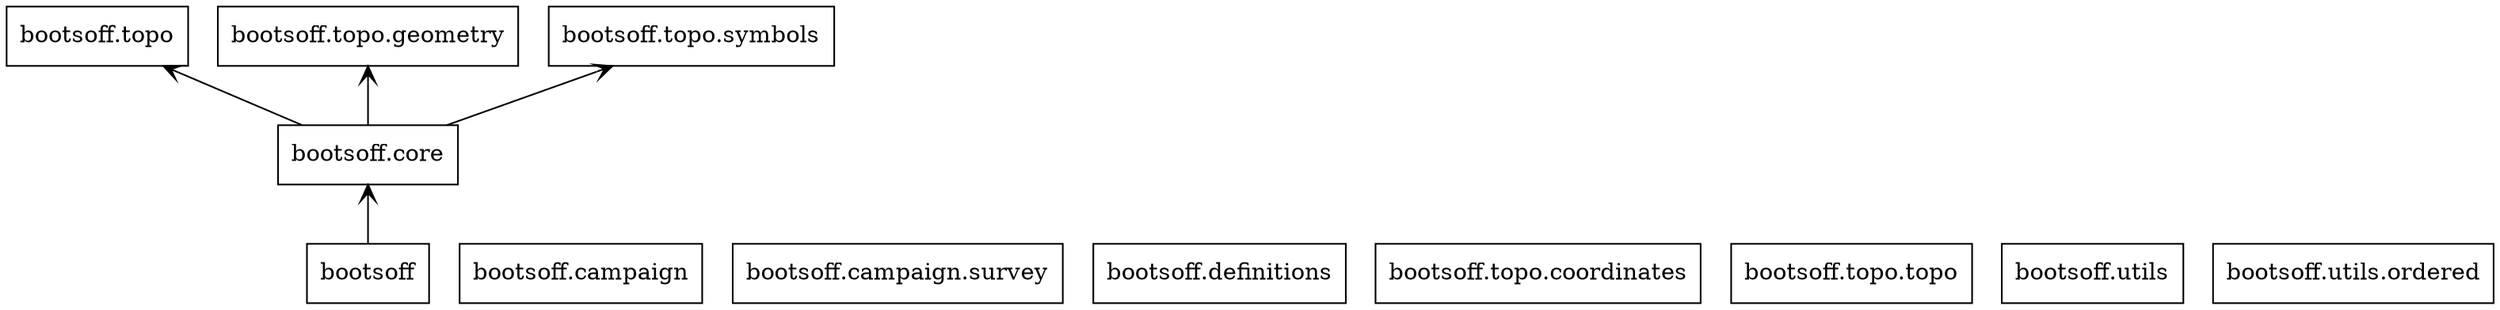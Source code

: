 digraph "packages_uml_bootsoff" {
charset="utf-8"
rankdir=BT
"0" [label="bootsoff", shape="box"];
"1" [label="bootsoff.campaign", shape="box"];
"2" [label="bootsoff.campaign.survey", shape="box"];
"3" [label="bootsoff.core", shape="box"];
"4" [label="bootsoff.definitions", shape="box"];
"5" [label="bootsoff.topo", shape="box"];
"6" [label="bootsoff.topo.coordinates", shape="box"];
"7" [label="bootsoff.topo.geometry", shape="box"];
"8" [label="bootsoff.topo.symbols", shape="box"];
"9" [label="bootsoff.topo.topo", shape="box"];
"10" [label="bootsoff.utils", shape="box"];
"11" [label="bootsoff.utils.ordered", shape="box"];
"0" -> "3" [arrowhead="open", arrowtail="none"];
"3" -> "5" [arrowhead="open", arrowtail="none"];
"3" -> "7" [arrowhead="open", arrowtail="none"];
"3" -> "8" [arrowhead="open", arrowtail="none"];
}
